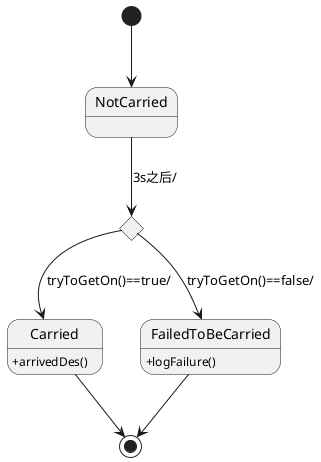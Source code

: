 @startuml
[*] --> NotCarried
Carried --> [*]
Carried : +arrivedDes()
FailedToBeCarried --> [*]
state choice1 <<choice>>
NotCarried --> choice1:3s之后/
choice1 --> Carried:tryToGetOn()==true/
choice1 --> FailedToBeCarried:tryToGetOn()==false/
FailedToBeCarried : +logFailure()
@enduml